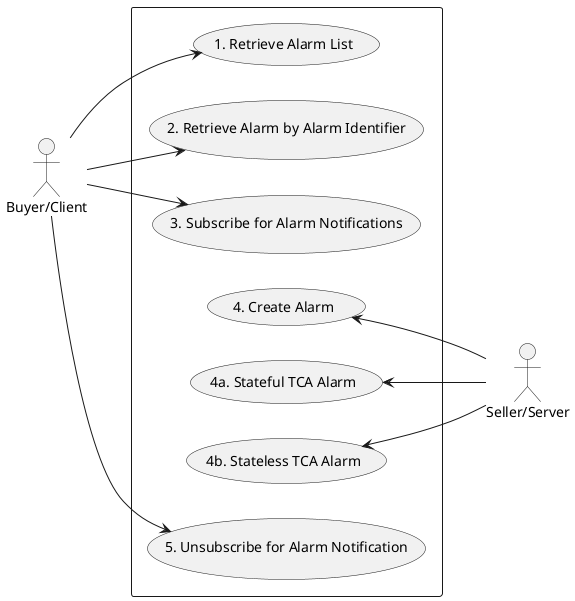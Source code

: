 @startuml alarmUsecases

left to right direction

actor "Buyer/Client" as B
actor "Seller/Server" as S

rectangle {
Usecase UC1 as "1. Retrieve Alarm List"
Usecase UC2 as "2. Retrieve Alarm by Alarm Identifier"
Usecase UC3 as "3. Subscribe for Alarm Notifications"
Usecase UC4 as "4. Create Alarm"
Usecase UC5 as "4a. Stateful TCA Alarm"
Usecase UC6 as "4b. Stateless TCA Alarm"
Usecase UC7 as "5. Unsubscribe for Alarm Notification"
}

UC4 <-- S
UC5 <-- S
UC6 <-- S
B --> UC2
B --> UC3
B --> UC1
B --> UC7
@enduml
